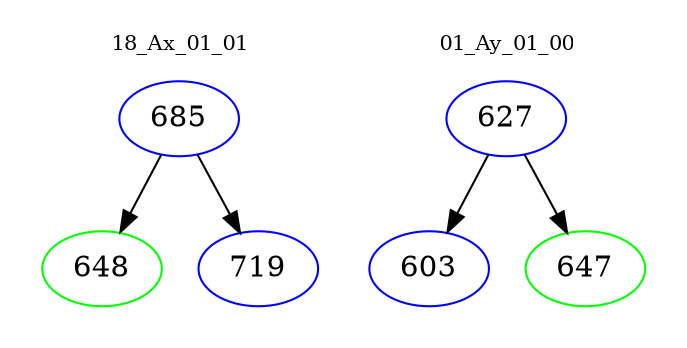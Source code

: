 digraph{
subgraph cluster_0 {
color = white
label = "18_Ax_01_01";
fontsize=10;
T0_685 [label="685", color="blue"]
T0_685 -> T0_648 [color="black"]
T0_648 [label="648", color="green"]
T0_685 -> T0_719 [color="black"]
T0_719 [label="719", color="blue"]
}
subgraph cluster_1 {
color = white
label = "01_Ay_01_00";
fontsize=10;
T1_627 [label="627", color="blue"]
T1_627 -> T1_603 [color="black"]
T1_603 [label="603", color="blue"]
T1_627 -> T1_647 [color="black"]
T1_647 [label="647", color="green"]
}
}
